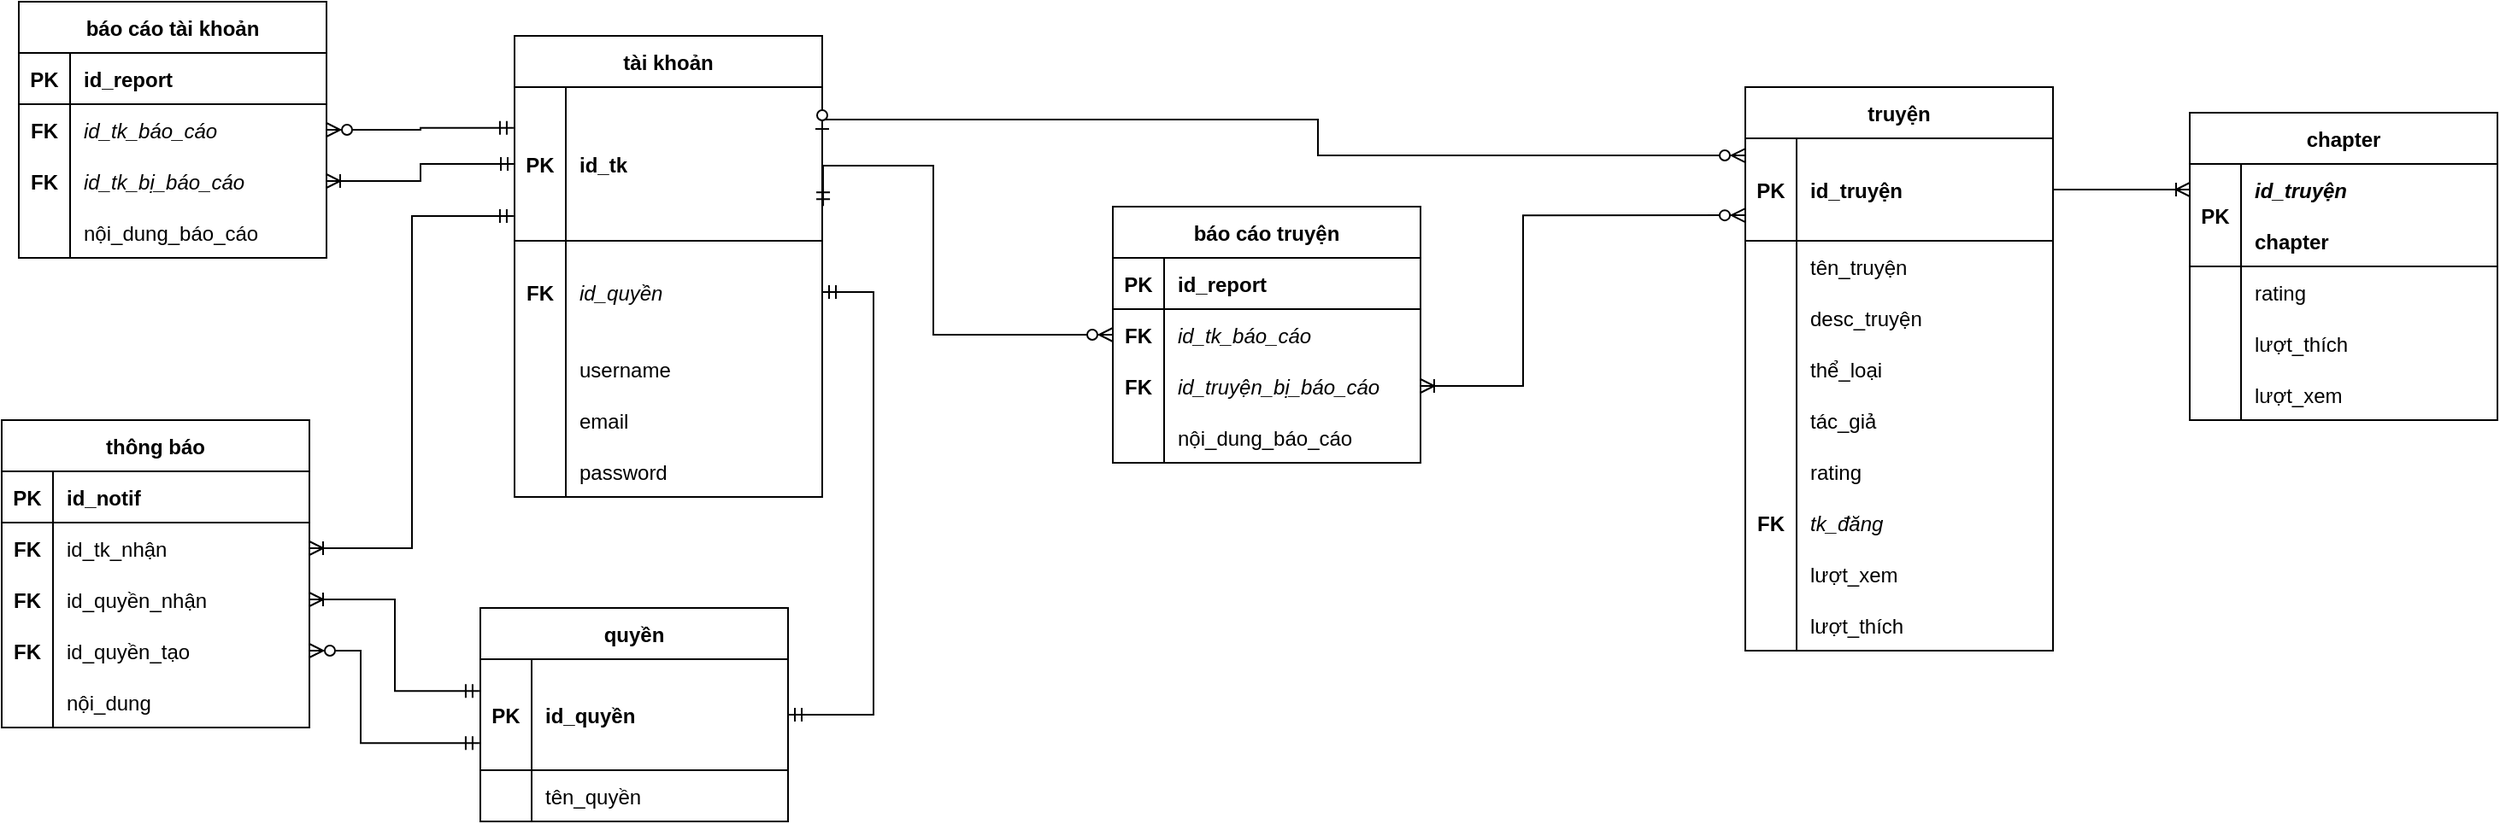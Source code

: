 <mxfile version="20.8.20" type="github"><diagram id="R2lEEEUBdFMjLlhIrx00" name="Page-1"><mxGraphModel dx="1580" dy="474" grid="1" gridSize="10" guides="1" tooltips="1" connect="1" arrows="1" fold="1" page="1" pageScale="1" pageWidth="850" pageHeight="1100" math="0" shadow="0" extFonts="Permanent Marker^https://fonts.googleapis.com/css?family=Permanent+Marker"><root><mxCell id="0"/><mxCell id="1" parent="0"/><mxCell id="GHKamP5YB_y3sNLGAk13-12" value="tài khoản" style="shape=table;startSize=30;container=1;collapsible=1;childLayout=tableLayout;fixedRows=1;rowLines=0;fontStyle=1;align=center;resizeLast=1;rounded=0;shadow=0;sketch=0;" vertex="1" parent="1"><mxGeometry x="90" y="170" width="180" height="270" as="geometry"/></mxCell><mxCell id="GHKamP5YB_y3sNLGAk13-13" value="" style="shape=tableRow;horizontal=0;startSize=0;swimlaneHead=0;swimlaneBody=0;fillColor=none;collapsible=0;dropTarget=0;points=[[0,0.5],[1,0.5]];portConstraint=eastwest;top=0;left=0;right=0;bottom=1;rounded=0;shadow=0;sketch=0;" vertex="1" parent="GHKamP5YB_y3sNLGAk13-12"><mxGeometry y="30" width="180" height="90" as="geometry"/></mxCell><mxCell id="GHKamP5YB_y3sNLGAk13-14" value="PK" style="shape=partialRectangle;connectable=0;fillColor=none;top=0;left=0;bottom=0;right=0;fontStyle=1;overflow=hidden;rounded=0;shadow=0;sketch=0;" vertex="1" parent="GHKamP5YB_y3sNLGAk13-13"><mxGeometry width="30" height="90" as="geometry"><mxRectangle width="30" height="90" as="alternateBounds"/></mxGeometry></mxCell><mxCell id="GHKamP5YB_y3sNLGAk13-15" value="id_tk" style="shape=partialRectangle;connectable=0;fillColor=none;top=0;left=0;bottom=0;right=0;align=left;spacingLeft=6;fontStyle=1;overflow=hidden;rounded=0;shadow=0;sketch=0;" vertex="1" parent="GHKamP5YB_y3sNLGAk13-13"><mxGeometry x="30" width="150" height="90" as="geometry"><mxRectangle width="150" height="90" as="alternateBounds"/></mxGeometry></mxCell><mxCell id="GHKamP5YB_y3sNLGAk13-104" value="" style="shape=tableRow;horizontal=0;startSize=0;swimlaneHead=0;swimlaneBody=0;fillColor=none;collapsible=0;dropTarget=0;points=[[0,0.5],[1,0.5]];portConstraint=eastwest;top=0;left=0;right=0;bottom=0;rounded=0;shadow=0;sketch=0;" vertex="1" parent="GHKamP5YB_y3sNLGAk13-12"><mxGeometry y="120" width="180" height="60" as="geometry"/></mxCell><mxCell id="GHKamP5YB_y3sNLGAk13-105" value="FK" style="shape=partialRectangle;connectable=0;fillColor=none;top=0;left=0;bottom=0;right=0;editable=1;overflow=hidden;rounded=0;shadow=0;sketch=0;fontStyle=1" vertex="1" parent="GHKamP5YB_y3sNLGAk13-104"><mxGeometry width="30" height="60" as="geometry"><mxRectangle width="30" height="60" as="alternateBounds"/></mxGeometry></mxCell><mxCell id="GHKamP5YB_y3sNLGAk13-106" value="id_quyền" style="shape=partialRectangle;connectable=0;fillColor=none;top=0;left=0;bottom=0;right=0;align=left;spacingLeft=6;overflow=hidden;rounded=0;shadow=0;sketch=0;fontStyle=2" vertex="1" parent="GHKamP5YB_y3sNLGAk13-104"><mxGeometry x="30" width="150" height="60" as="geometry"><mxRectangle width="150" height="60" as="alternateBounds"/></mxGeometry></mxCell><mxCell id="GHKamP5YB_y3sNLGAk13-16" value="" style="shape=tableRow;horizontal=0;startSize=0;swimlaneHead=0;swimlaneBody=0;fillColor=none;collapsible=0;dropTarget=0;points=[[0,0.5],[1,0.5]];portConstraint=eastwest;top=0;left=0;right=0;bottom=0;rounded=0;shadow=0;sketch=0;" vertex="1" parent="GHKamP5YB_y3sNLGAk13-12"><mxGeometry y="180" width="180" height="30" as="geometry"/></mxCell><mxCell id="GHKamP5YB_y3sNLGAk13-17" value="" style="shape=partialRectangle;connectable=0;fillColor=none;top=0;left=0;bottom=0;right=0;editable=1;overflow=hidden;rounded=0;shadow=0;sketch=0;" vertex="1" parent="GHKamP5YB_y3sNLGAk13-16"><mxGeometry width="30" height="30" as="geometry"><mxRectangle width="30" height="30" as="alternateBounds"/></mxGeometry></mxCell><mxCell id="GHKamP5YB_y3sNLGAk13-18" value="username" style="shape=partialRectangle;connectable=0;fillColor=none;top=0;left=0;bottom=0;right=0;align=left;spacingLeft=6;overflow=hidden;rounded=0;shadow=0;sketch=0;" vertex="1" parent="GHKamP5YB_y3sNLGAk13-16"><mxGeometry x="30" width="150" height="30" as="geometry"><mxRectangle width="150" height="30" as="alternateBounds"/></mxGeometry></mxCell><mxCell id="GHKamP5YB_y3sNLGAk13-19" value="" style="shape=tableRow;horizontal=0;startSize=0;swimlaneHead=0;swimlaneBody=0;fillColor=none;collapsible=0;dropTarget=0;points=[[0,0.5],[1,0.5]];portConstraint=eastwest;top=0;left=0;right=0;bottom=0;rounded=0;shadow=0;sketch=0;" vertex="1" parent="GHKamP5YB_y3sNLGAk13-12"><mxGeometry y="210" width="180" height="30" as="geometry"/></mxCell><mxCell id="GHKamP5YB_y3sNLGAk13-20" value="" style="shape=partialRectangle;connectable=0;fillColor=none;top=0;left=0;bottom=0;right=0;editable=1;overflow=hidden;rounded=0;shadow=0;sketch=0;" vertex="1" parent="GHKamP5YB_y3sNLGAk13-19"><mxGeometry width="30" height="30" as="geometry"><mxRectangle width="30" height="30" as="alternateBounds"/></mxGeometry></mxCell><mxCell id="GHKamP5YB_y3sNLGAk13-21" value="email" style="shape=partialRectangle;connectable=0;fillColor=none;top=0;left=0;bottom=0;right=0;align=left;spacingLeft=6;overflow=hidden;rounded=0;shadow=0;sketch=0;" vertex="1" parent="GHKamP5YB_y3sNLGAk13-19"><mxGeometry x="30" width="150" height="30" as="geometry"><mxRectangle width="150" height="30" as="alternateBounds"/></mxGeometry></mxCell><mxCell id="GHKamP5YB_y3sNLGAk13-22" value="" style="shape=tableRow;horizontal=0;startSize=0;swimlaneHead=0;swimlaneBody=0;fillColor=none;collapsible=0;dropTarget=0;points=[[0,0.5],[1,0.5]];portConstraint=eastwest;top=0;left=0;right=0;bottom=0;rounded=0;shadow=0;sketch=0;" vertex="1" parent="GHKamP5YB_y3sNLGAk13-12"><mxGeometry y="240" width="180" height="30" as="geometry"/></mxCell><mxCell id="GHKamP5YB_y3sNLGAk13-23" value="" style="shape=partialRectangle;connectable=0;fillColor=none;top=0;left=0;bottom=0;right=0;editable=1;overflow=hidden;rounded=0;shadow=0;sketch=0;" vertex="1" parent="GHKamP5YB_y3sNLGAk13-22"><mxGeometry width="30" height="30" as="geometry"><mxRectangle width="30" height="30" as="alternateBounds"/></mxGeometry></mxCell><mxCell id="GHKamP5YB_y3sNLGAk13-24" value="password" style="shape=partialRectangle;connectable=0;fillColor=none;top=0;left=0;bottom=0;right=0;align=left;spacingLeft=6;overflow=hidden;rounded=0;shadow=0;sketch=0;" vertex="1" parent="GHKamP5YB_y3sNLGAk13-22"><mxGeometry x="30" width="150" height="30" as="geometry"><mxRectangle width="150" height="30" as="alternateBounds"/></mxGeometry></mxCell><mxCell id="GHKamP5YB_y3sNLGAk13-25" value="báo cáo tài khoản" style="shape=table;startSize=30;container=1;collapsible=1;childLayout=tableLayout;fixedRows=1;rowLines=0;fontStyle=1;align=center;resizeLast=1;rounded=0;shadow=0;sketch=0;" vertex="1" parent="1"><mxGeometry x="-200" y="150" width="180" height="150" as="geometry"/></mxCell><mxCell id="GHKamP5YB_y3sNLGAk13-26" value="" style="shape=tableRow;horizontal=0;startSize=0;swimlaneHead=0;swimlaneBody=0;fillColor=none;collapsible=0;dropTarget=0;points=[[0,0.5],[1,0.5]];portConstraint=eastwest;top=0;left=0;right=0;bottom=1;rounded=0;shadow=0;sketch=0;" vertex="1" parent="GHKamP5YB_y3sNLGAk13-25"><mxGeometry y="30" width="180" height="30" as="geometry"/></mxCell><mxCell id="GHKamP5YB_y3sNLGAk13-27" value="PK" style="shape=partialRectangle;connectable=0;fillColor=none;top=0;left=0;bottom=0;right=0;fontStyle=1;overflow=hidden;rounded=0;shadow=0;sketch=0;" vertex="1" parent="GHKamP5YB_y3sNLGAk13-26"><mxGeometry width="30" height="30" as="geometry"><mxRectangle width="30" height="30" as="alternateBounds"/></mxGeometry></mxCell><mxCell id="GHKamP5YB_y3sNLGAk13-28" value="id_report" style="shape=partialRectangle;connectable=0;fillColor=none;top=0;left=0;bottom=0;right=0;align=left;spacingLeft=6;fontStyle=1;overflow=hidden;rounded=0;shadow=0;sketch=0;" vertex="1" parent="GHKamP5YB_y3sNLGAk13-26"><mxGeometry x="30" width="150" height="30" as="geometry"><mxRectangle width="150" height="30" as="alternateBounds"/></mxGeometry></mxCell><mxCell id="GHKamP5YB_y3sNLGAk13-29" value="" style="shape=tableRow;horizontal=0;startSize=0;swimlaneHead=0;swimlaneBody=0;fillColor=none;collapsible=0;dropTarget=0;points=[[0,0.5],[1,0.5]];portConstraint=eastwest;top=0;left=0;right=0;bottom=0;rounded=0;shadow=0;sketch=0;" vertex="1" parent="GHKamP5YB_y3sNLGAk13-25"><mxGeometry y="60" width="180" height="30" as="geometry"/></mxCell><mxCell id="GHKamP5YB_y3sNLGAk13-30" value="FK" style="shape=partialRectangle;connectable=0;fillColor=none;top=0;left=0;bottom=0;right=0;editable=1;overflow=hidden;rounded=0;shadow=0;sketch=0;fontStyle=1" vertex="1" parent="GHKamP5YB_y3sNLGAk13-29"><mxGeometry width="30" height="30" as="geometry"><mxRectangle width="30" height="30" as="alternateBounds"/></mxGeometry></mxCell><mxCell id="GHKamP5YB_y3sNLGAk13-31" value="id_tk_báo_cáo" style="shape=partialRectangle;connectable=0;fillColor=none;top=0;left=0;bottom=0;right=0;align=left;spacingLeft=6;overflow=hidden;rounded=0;shadow=0;sketch=0;fontStyle=2" vertex="1" parent="GHKamP5YB_y3sNLGAk13-29"><mxGeometry x="30" width="150" height="30" as="geometry"><mxRectangle width="150" height="30" as="alternateBounds"/></mxGeometry></mxCell><mxCell id="GHKamP5YB_y3sNLGAk13-32" value="" style="shape=tableRow;horizontal=0;startSize=0;swimlaneHead=0;swimlaneBody=0;fillColor=none;collapsible=0;dropTarget=0;points=[[0,0.5],[1,0.5]];portConstraint=eastwest;top=0;left=0;right=0;bottom=0;rounded=0;shadow=0;sketch=0;" vertex="1" parent="GHKamP5YB_y3sNLGAk13-25"><mxGeometry y="90" width="180" height="30" as="geometry"/></mxCell><mxCell id="GHKamP5YB_y3sNLGAk13-33" value="FK" style="shape=partialRectangle;connectable=0;fillColor=none;top=0;left=0;bottom=0;right=0;editable=1;overflow=hidden;rounded=0;shadow=0;sketch=0;fontStyle=1" vertex="1" parent="GHKamP5YB_y3sNLGAk13-32"><mxGeometry width="30" height="30" as="geometry"><mxRectangle width="30" height="30" as="alternateBounds"/></mxGeometry></mxCell><mxCell id="GHKamP5YB_y3sNLGAk13-34" value="id_tk_bị_báo_cáo" style="shape=partialRectangle;connectable=0;fillColor=none;top=0;left=0;bottom=0;right=0;align=left;spacingLeft=6;overflow=hidden;rounded=0;shadow=0;sketch=0;fontStyle=2" vertex="1" parent="GHKamP5YB_y3sNLGAk13-32"><mxGeometry x="30" width="150" height="30" as="geometry"><mxRectangle width="150" height="30" as="alternateBounds"/></mxGeometry></mxCell><mxCell id="GHKamP5YB_y3sNLGAk13-35" value="" style="shape=tableRow;horizontal=0;startSize=0;swimlaneHead=0;swimlaneBody=0;fillColor=none;collapsible=0;dropTarget=0;points=[[0,0.5],[1,0.5]];portConstraint=eastwest;top=0;left=0;right=0;bottom=0;rounded=0;shadow=0;sketch=0;" vertex="1" parent="GHKamP5YB_y3sNLGAk13-25"><mxGeometry y="120" width="180" height="30" as="geometry"/></mxCell><mxCell id="GHKamP5YB_y3sNLGAk13-36" value="" style="shape=partialRectangle;connectable=0;fillColor=none;top=0;left=0;bottom=0;right=0;editable=1;overflow=hidden;rounded=0;shadow=0;sketch=0;" vertex="1" parent="GHKamP5YB_y3sNLGAk13-35"><mxGeometry width="30" height="30" as="geometry"><mxRectangle width="30" height="30" as="alternateBounds"/></mxGeometry></mxCell><mxCell id="GHKamP5YB_y3sNLGAk13-37" value="nội_dung_báo_cáo" style="shape=partialRectangle;connectable=0;fillColor=none;top=0;left=0;bottom=0;right=0;align=left;spacingLeft=6;overflow=hidden;rounded=0;shadow=0;sketch=0;" vertex="1" parent="GHKamP5YB_y3sNLGAk13-35"><mxGeometry x="30" width="150" height="30" as="geometry"><mxRectangle width="150" height="30" as="alternateBounds"/></mxGeometry></mxCell><mxCell id="GHKamP5YB_y3sNLGAk13-51" value="truyện" style="shape=table;startSize=30;container=1;collapsible=1;childLayout=tableLayout;fixedRows=1;rowLines=0;fontStyle=1;align=center;resizeLast=1;rounded=0;shadow=0;sketch=0;" vertex="1" parent="1"><mxGeometry x="810" y="200" width="180" height="330" as="geometry"/></mxCell><mxCell id="GHKamP5YB_y3sNLGAk13-52" value="" style="shape=tableRow;horizontal=0;startSize=0;swimlaneHead=0;swimlaneBody=0;fillColor=none;collapsible=0;dropTarget=0;points=[[0,0.5],[1,0.5]];portConstraint=eastwest;top=0;left=0;right=0;bottom=1;rounded=0;shadow=0;sketch=0;" vertex="1" parent="GHKamP5YB_y3sNLGAk13-51"><mxGeometry y="30" width="180" height="60" as="geometry"/></mxCell><mxCell id="GHKamP5YB_y3sNLGAk13-53" value="PK" style="shape=partialRectangle;connectable=0;fillColor=none;top=0;left=0;bottom=0;right=0;fontStyle=1;overflow=hidden;rounded=0;shadow=0;sketch=0;" vertex="1" parent="GHKamP5YB_y3sNLGAk13-52"><mxGeometry width="30" height="60" as="geometry"><mxRectangle width="30" height="60" as="alternateBounds"/></mxGeometry></mxCell><mxCell id="GHKamP5YB_y3sNLGAk13-54" value="id_truyện" style="shape=partialRectangle;connectable=0;fillColor=none;top=0;left=0;bottom=0;right=0;align=left;spacingLeft=6;fontStyle=1;overflow=hidden;rounded=0;shadow=0;sketch=0;" vertex="1" parent="GHKamP5YB_y3sNLGAk13-52"><mxGeometry x="30" width="150" height="60" as="geometry"><mxRectangle width="150" height="60" as="alternateBounds"/></mxGeometry></mxCell><mxCell id="GHKamP5YB_y3sNLGAk13-81" value="" style="shape=tableRow;horizontal=0;startSize=0;swimlaneHead=0;swimlaneBody=0;fillColor=none;collapsible=0;dropTarget=0;points=[[0,0.5],[1,0.5]];portConstraint=eastwest;top=0;left=0;right=0;bottom=0;rounded=0;shadow=0;sketch=0;" vertex="1" parent="GHKamP5YB_y3sNLGAk13-51"><mxGeometry y="90" width="180" height="30" as="geometry"/></mxCell><mxCell id="GHKamP5YB_y3sNLGAk13-82" value="" style="shape=partialRectangle;connectable=0;fillColor=none;top=0;left=0;bottom=0;right=0;editable=1;overflow=hidden;rounded=0;shadow=0;sketch=0;" vertex="1" parent="GHKamP5YB_y3sNLGAk13-81"><mxGeometry width="30" height="30" as="geometry"><mxRectangle width="30" height="30" as="alternateBounds"/></mxGeometry></mxCell><mxCell id="GHKamP5YB_y3sNLGAk13-83" value="tên_truyện" style="shape=partialRectangle;connectable=0;fillColor=none;top=0;left=0;bottom=0;right=0;align=left;spacingLeft=6;overflow=hidden;rounded=0;shadow=0;sketch=0;" vertex="1" parent="GHKamP5YB_y3sNLGAk13-81"><mxGeometry x="30" width="150" height="30" as="geometry"><mxRectangle width="150" height="30" as="alternateBounds"/></mxGeometry></mxCell><mxCell id="GHKamP5YB_y3sNLGAk13-84" value="" style="shape=tableRow;horizontal=0;startSize=0;swimlaneHead=0;swimlaneBody=0;fillColor=none;collapsible=0;dropTarget=0;points=[[0,0.5],[1,0.5]];portConstraint=eastwest;top=0;left=0;right=0;bottom=0;rounded=0;shadow=0;sketch=0;" vertex="1" parent="GHKamP5YB_y3sNLGAk13-51"><mxGeometry y="120" width="180" height="30" as="geometry"/></mxCell><mxCell id="GHKamP5YB_y3sNLGAk13-85" value="" style="shape=partialRectangle;connectable=0;fillColor=none;top=0;left=0;bottom=0;right=0;editable=1;overflow=hidden;rounded=0;shadow=0;sketch=0;" vertex="1" parent="GHKamP5YB_y3sNLGAk13-84"><mxGeometry width="30" height="30" as="geometry"><mxRectangle width="30" height="30" as="alternateBounds"/></mxGeometry></mxCell><mxCell id="GHKamP5YB_y3sNLGAk13-86" value="desc_truyện" style="shape=partialRectangle;connectable=0;fillColor=none;top=0;left=0;bottom=0;right=0;align=left;spacingLeft=6;overflow=hidden;rounded=0;shadow=0;sketch=0;" vertex="1" parent="GHKamP5YB_y3sNLGAk13-84"><mxGeometry x="30" width="150" height="30" as="geometry"><mxRectangle width="150" height="30" as="alternateBounds"/></mxGeometry></mxCell><mxCell id="GHKamP5YB_y3sNLGAk13-87" value="" style="shape=tableRow;horizontal=0;startSize=0;swimlaneHead=0;swimlaneBody=0;fillColor=none;collapsible=0;dropTarget=0;points=[[0,0.5],[1,0.5]];portConstraint=eastwest;top=0;left=0;right=0;bottom=0;rounded=0;shadow=0;sketch=0;" vertex="1" parent="GHKamP5YB_y3sNLGAk13-51"><mxGeometry y="150" width="180" height="30" as="geometry"/></mxCell><mxCell id="GHKamP5YB_y3sNLGAk13-88" value="" style="shape=partialRectangle;connectable=0;fillColor=none;top=0;left=0;bottom=0;right=0;editable=1;overflow=hidden;rounded=0;shadow=0;sketch=0;" vertex="1" parent="GHKamP5YB_y3sNLGAk13-87"><mxGeometry width="30" height="30" as="geometry"><mxRectangle width="30" height="30" as="alternateBounds"/></mxGeometry></mxCell><mxCell id="GHKamP5YB_y3sNLGAk13-89" value="thể_loại" style="shape=partialRectangle;connectable=0;fillColor=none;top=0;left=0;bottom=0;right=0;align=left;spacingLeft=6;overflow=hidden;rounded=0;shadow=0;sketch=0;" vertex="1" parent="GHKamP5YB_y3sNLGAk13-87"><mxGeometry x="30" width="150" height="30" as="geometry"><mxRectangle width="150" height="30" as="alternateBounds"/></mxGeometry></mxCell><mxCell id="GHKamP5YB_y3sNLGAk13-108" value="" style="shape=tableRow;horizontal=0;startSize=0;swimlaneHead=0;swimlaneBody=0;fillColor=none;collapsible=0;dropTarget=0;points=[[0,0.5],[1,0.5]];portConstraint=eastwest;top=0;left=0;right=0;bottom=0;rounded=0;shadow=0;sketch=0;" vertex="1" parent="GHKamP5YB_y3sNLGAk13-51"><mxGeometry y="180" width="180" height="30" as="geometry"/></mxCell><mxCell id="GHKamP5YB_y3sNLGAk13-109" value="" style="shape=partialRectangle;connectable=0;fillColor=none;top=0;left=0;bottom=0;right=0;editable=1;overflow=hidden;rounded=0;shadow=0;sketch=0;" vertex="1" parent="GHKamP5YB_y3sNLGAk13-108"><mxGeometry width="30" height="30" as="geometry"><mxRectangle width="30" height="30" as="alternateBounds"/></mxGeometry></mxCell><mxCell id="GHKamP5YB_y3sNLGAk13-110" value="tác_giả" style="shape=partialRectangle;connectable=0;fillColor=none;top=0;left=0;bottom=0;right=0;align=left;spacingLeft=6;overflow=hidden;rounded=0;shadow=0;sketch=0;" vertex="1" parent="GHKamP5YB_y3sNLGAk13-108"><mxGeometry x="30" width="150" height="30" as="geometry"><mxRectangle width="150" height="30" as="alternateBounds"/></mxGeometry></mxCell><mxCell id="GHKamP5YB_y3sNLGAk13-119" value="" style="shape=tableRow;horizontal=0;startSize=0;swimlaneHead=0;swimlaneBody=0;fillColor=none;collapsible=0;dropTarget=0;points=[[0,0.5],[1,0.5]];portConstraint=eastwest;top=0;left=0;right=0;bottom=0;rounded=0;shadow=0;sketch=0;" vertex="1" parent="GHKamP5YB_y3sNLGAk13-51"><mxGeometry y="210" width="180" height="30" as="geometry"/></mxCell><mxCell id="GHKamP5YB_y3sNLGAk13-120" value="" style="shape=partialRectangle;connectable=0;fillColor=none;top=0;left=0;bottom=0;right=0;editable=1;overflow=hidden;rounded=0;shadow=0;sketch=0;" vertex="1" parent="GHKamP5YB_y3sNLGAk13-119"><mxGeometry width="30" height="30" as="geometry"><mxRectangle width="30" height="30" as="alternateBounds"/></mxGeometry></mxCell><mxCell id="GHKamP5YB_y3sNLGAk13-121" value="rating" style="shape=partialRectangle;connectable=0;fillColor=none;top=0;left=0;bottom=0;right=0;align=left;spacingLeft=6;overflow=hidden;rounded=0;shadow=0;sketch=0;" vertex="1" parent="GHKamP5YB_y3sNLGAk13-119"><mxGeometry x="30" width="150" height="30" as="geometry"><mxRectangle width="150" height="30" as="alternateBounds"/></mxGeometry></mxCell><mxCell id="GHKamP5YB_y3sNLGAk13-169" value="" style="shape=tableRow;horizontal=0;startSize=0;swimlaneHead=0;swimlaneBody=0;fillColor=none;collapsible=0;dropTarget=0;points=[[0,0.5],[1,0.5]];portConstraint=eastwest;top=0;left=0;right=0;bottom=0;rounded=0;shadow=0;sketch=0;strokeColor=default;" vertex="1" parent="GHKamP5YB_y3sNLGAk13-51"><mxGeometry y="240" width="180" height="30" as="geometry"/></mxCell><mxCell id="GHKamP5YB_y3sNLGAk13-170" value="FK" style="shape=partialRectangle;connectable=0;fillColor=none;top=0;left=0;bottom=0;right=0;editable=1;overflow=hidden;rounded=0;shadow=0;sketch=0;strokeColor=default;fontStyle=1" vertex="1" parent="GHKamP5YB_y3sNLGAk13-169"><mxGeometry width="30" height="30" as="geometry"><mxRectangle width="30" height="30" as="alternateBounds"/></mxGeometry></mxCell><mxCell id="GHKamP5YB_y3sNLGAk13-171" value="tk_đăng" style="shape=partialRectangle;connectable=0;fillColor=none;top=0;left=0;bottom=0;right=0;align=left;spacingLeft=6;overflow=hidden;rounded=0;shadow=0;sketch=0;strokeColor=default;fontStyle=2" vertex="1" parent="GHKamP5YB_y3sNLGAk13-169"><mxGeometry x="30" width="150" height="30" as="geometry"><mxRectangle width="150" height="30" as="alternateBounds"/></mxGeometry></mxCell><mxCell id="GHKamP5YB_y3sNLGAk13-116" value="" style="shape=tableRow;horizontal=0;startSize=0;swimlaneHead=0;swimlaneBody=0;fillColor=none;collapsible=0;dropTarget=0;points=[[0,0.5],[1,0.5]];portConstraint=eastwest;top=0;left=0;right=0;bottom=0;rounded=0;shadow=0;sketch=0;" vertex="1" parent="GHKamP5YB_y3sNLGAk13-51"><mxGeometry y="270" width="180" height="30" as="geometry"/></mxCell><mxCell id="GHKamP5YB_y3sNLGAk13-117" value="" style="shape=partialRectangle;connectable=0;fillColor=none;top=0;left=0;bottom=0;right=0;editable=1;overflow=hidden;rounded=0;shadow=0;sketch=0;" vertex="1" parent="GHKamP5YB_y3sNLGAk13-116"><mxGeometry width="30" height="30" as="geometry"><mxRectangle width="30" height="30" as="alternateBounds"/></mxGeometry></mxCell><mxCell id="GHKamP5YB_y3sNLGAk13-118" value="lượt_xem" style="shape=partialRectangle;connectable=0;fillColor=none;top=0;left=0;bottom=0;right=0;align=left;spacingLeft=6;overflow=hidden;rounded=0;shadow=0;sketch=0;" vertex="1" parent="GHKamP5YB_y3sNLGAk13-116"><mxGeometry x="30" width="150" height="30" as="geometry"><mxRectangle width="150" height="30" as="alternateBounds"/></mxGeometry></mxCell><mxCell id="GHKamP5YB_y3sNLGAk13-112" value="" style="shape=tableRow;horizontal=0;startSize=0;swimlaneHead=0;swimlaneBody=0;fillColor=none;collapsible=0;dropTarget=0;points=[[0,0.5],[1,0.5]];portConstraint=eastwest;top=0;left=0;right=0;bottom=0;rounded=0;shadow=0;sketch=0;" vertex="1" parent="GHKamP5YB_y3sNLGAk13-51"><mxGeometry y="300" width="180" height="30" as="geometry"/></mxCell><mxCell id="GHKamP5YB_y3sNLGAk13-113" value="" style="shape=partialRectangle;connectable=0;fillColor=none;top=0;left=0;bottom=0;right=0;editable=1;overflow=hidden;rounded=0;shadow=0;sketch=0;" vertex="1" parent="GHKamP5YB_y3sNLGAk13-112"><mxGeometry width="30" height="30" as="geometry"><mxRectangle width="30" height="30" as="alternateBounds"/></mxGeometry></mxCell><mxCell id="GHKamP5YB_y3sNLGAk13-114" value="lượt_thích" style="shape=partialRectangle;connectable=0;fillColor=none;top=0;left=0;bottom=0;right=0;align=left;spacingLeft=6;overflow=hidden;rounded=0;shadow=0;sketch=0;" vertex="1" parent="GHKamP5YB_y3sNLGAk13-112"><mxGeometry x="30" width="150" height="30" as="geometry"><mxRectangle width="150" height="30" as="alternateBounds"/></mxGeometry></mxCell><mxCell id="GHKamP5YB_y3sNLGAk13-64" value="thông báo" style="shape=table;startSize=30;container=1;collapsible=1;childLayout=tableLayout;fixedRows=1;rowLines=0;fontStyle=1;align=center;resizeLast=1;rounded=0;shadow=0;sketch=0;" vertex="1" parent="1"><mxGeometry x="-210" y="395" width="180" height="180" as="geometry"/></mxCell><mxCell id="GHKamP5YB_y3sNLGAk13-65" value="" style="shape=tableRow;horizontal=0;startSize=0;swimlaneHead=0;swimlaneBody=0;fillColor=none;collapsible=0;dropTarget=0;points=[[0,0.5],[1,0.5]];portConstraint=eastwest;top=0;left=0;right=0;bottom=1;rounded=0;shadow=0;sketch=0;" vertex="1" parent="GHKamP5YB_y3sNLGAk13-64"><mxGeometry y="30" width="180" height="30" as="geometry"/></mxCell><mxCell id="GHKamP5YB_y3sNLGAk13-66" value="PK" style="shape=partialRectangle;connectable=0;fillColor=none;top=0;left=0;bottom=0;right=0;fontStyle=1;overflow=hidden;rounded=0;shadow=0;sketch=0;" vertex="1" parent="GHKamP5YB_y3sNLGAk13-65"><mxGeometry width="30" height="30" as="geometry"><mxRectangle width="30" height="30" as="alternateBounds"/></mxGeometry></mxCell><mxCell id="GHKamP5YB_y3sNLGAk13-67" value="id_notif" style="shape=partialRectangle;connectable=0;fillColor=none;top=0;left=0;bottom=0;right=0;align=left;spacingLeft=6;fontStyle=1;overflow=hidden;rounded=0;shadow=0;sketch=0;" vertex="1" parent="GHKamP5YB_y3sNLGAk13-65"><mxGeometry x="30" width="150" height="30" as="geometry"><mxRectangle width="150" height="30" as="alternateBounds"/></mxGeometry></mxCell><mxCell id="GHKamP5YB_y3sNLGAk13-184" value="" style="shape=tableRow;horizontal=0;startSize=0;swimlaneHead=0;swimlaneBody=0;fillColor=none;collapsible=0;dropTarget=0;points=[[0,0.5],[1,0.5]];portConstraint=eastwest;top=0;left=0;right=0;bottom=0;rounded=0;shadow=0;sketch=0;strokeColor=default;" vertex="1" parent="GHKamP5YB_y3sNLGAk13-64"><mxGeometry y="60" width="180" height="30" as="geometry"/></mxCell><mxCell id="GHKamP5YB_y3sNLGAk13-185" value="FK" style="shape=partialRectangle;connectable=0;fillColor=none;top=0;left=0;bottom=0;right=0;editable=1;overflow=hidden;rounded=0;shadow=0;sketch=0;strokeColor=default;fontStyle=1" vertex="1" parent="GHKamP5YB_y3sNLGAk13-184"><mxGeometry width="30" height="30" as="geometry"><mxRectangle width="30" height="30" as="alternateBounds"/></mxGeometry></mxCell><mxCell id="GHKamP5YB_y3sNLGAk13-186" value="id_tk_nhận" style="shape=partialRectangle;connectable=0;fillColor=none;top=0;left=0;bottom=0;right=0;align=left;spacingLeft=6;overflow=hidden;rounded=0;shadow=0;sketch=0;strokeColor=default;" vertex="1" parent="GHKamP5YB_y3sNLGAk13-184"><mxGeometry x="30" width="150" height="30" as="geometry"><mxRectangle width="150" height="30" as="alternateBounds"/></mxGeometry></mxCell><mxCell id="GHKamP5YB_y3sNLGAk13-188" value="" style="shape=tableRow;horizontal=0;startSize=0;swimlaneHead=0;swimlaneBody=0;fillColor=none;collapsible=0;dropTarget=0;points=[[0,0.5],[1,0.5]];portConstraint=eastwest;top=0;left=0;right=0;bottom=0;rounded=0;shadow=0;sketch=0;strokeColor=default;" vertex="1" parent="GHKamP5YB_y3sNLGAk13-64"><mxGeometry y="90" width="180" height="30" as="geometry"/></mxCell><mxCell id="GHKamP5YB_y3sNLGAk13-189" value="FK" style="shape=partialRectangle;connectable=0;fillColor=none;top=0;left=0;bottom=0;right=0;editable=1;overflow=hidden;rounded=0;shadow=0;sketch=0;strokeColor=default;fontStyle=1" vertex="1" parent="GHKamP5YB_y3sNLGAk13-188"><mxGeometry width="30" height="30" as="geometry"><mxRectangle width="30" height="30" as="alternateBounds"/></mxGeometry></mxCell><mxCell id="GHKamP5YB_y3sNLGAk13-190" value="id_quyền_nhận" style="shape=partialRectangle;connectable=0;fillColor=none;top=0;left=0;bottom=0;right=0;align=left;spacingLeft=6;overflow=hidden;rounded=0;shadow=0;sketch=0;strokeColor=default;" vertex="1" parent="GHKamP5YB_y3sNLGAk13-188"><mxGeometry x="30" width="150" height="30" as="geometry"><mxRectangle width="150" height="30" as="alternateBounds"/></mxGeometry></mxCell><mxCell id="GHKamP5YB_y3sNLGAk13-180" value="" style="shape=tableRow;horizontal=0;startSize=0;swimlaneHead=0;swimlaneBody=0;fillColor=none;collapsible=0;dropTarget=0;points=[[0,0.5],[1,0.5]];portConstraint=eastwest;top=0;left=0;right=0;bottom=0;rounded=0;shadow=0;sketch=0;strokeColor=default;" vertex="1" parent="GHKamP5YB_y3sNLGAk13-64"><mxGeometry y="120" width="180" height="30" as="geometry"/></mxCell><mxCell id="GHKamP5YB_y3sNLGAk13-181" value="FK" style="shape=partialRectangle;connectable=0;fillColor=none;top=0;left=0;bottom=0;right=0;editable=1;overflow=hidden;rounded=0;shadow=0;sketch=0;strokeColor=default;fontStyle=1" vertex="1" parent="GHKamP5YB_y3sNLGAk13-180"><mxGeometry width="30" height="30" as="geometry"><mxRectangle width="30" height="30" as="alternateBounds"/></mxGeometry></mxCell><mxCell id="GHKamP5YB_y3sNLGAk13-182" value="id_quyền_tạo" style="shape=partialRectangle;connectable=0;fillColor=none;top=0;left=0;bottom=0;right=0;align=left;spacingLeft=6;overflow=hidden;rounded=0;shadow=0;sketch=0;strokeColor=default;" vertex="1" parent="GHKamP5YB_y3sNLGAk13-180"><mxGeometry x="30" width="150" height="30" as="geometry"><mxRectangle width="150" height="30" as="alternateBounds"/></mxGeometry></mxCell><mxCell id="GHKamP5YB_y3sNLGAk13-68" value="" style="shape=tableRow;horizontal=0;startSize=0;swimlaneHead=0;swimlaneBody=0;fillColor=none;collapsible=0;dropTarget=0;points=[[0,0.5],[1,0.5]];portConstraint=eastwest;top=0;left=0;right=0;bottom=0;rounded=0;shadow=0;sketch=0;" vertex="1" parent="GHKamP5YB_y3sNLGAk13-64"><mxGeometry y="150" width="180" height="30" as="geometry"/></mxCell><mxCell id="GHKamP5YB_y3sNLGAk13-69" value="" style="shape=partialRectangle;connectable=0;fillColor=none;top=0;left=0;bottom=0;right=0;editable=1;overflow=hidden;rounded=0;shadow=0;sketch=0;" vertex="1" parent="GHKamP5YB_y3sNLGAk13-68"><mxGeometry width="30" height="30" as="geometry"><mxRectangle width="30" height="30" as="alternateBounds"/></mxGeometry></mxCell><mxCell id="GHKamP5YB_y3sNLGAk13-70" value="nội_dung" style="shape=partialRectangle;connectable=0;fillColor=none;top=0;left=0;bottom=0;right=0;align=left;spacingLeft=6;overflow=hidden;rounded=0;shadow=0;sketch=0;" vertex="1" parent="GHKamP5YB_y3sNLGAk13-68"><mxGeometry x="30" width="150" height="30" as="geometry"><mxRectangle width="150" height="30" as="alternateBounds"/></mxGeometry></mxCell><mxCell id="GHKamP5YB_y3sNLGAk13-77" value="quyền" style="shape=table;startSize=30;container=1;collapsible=1;childLayout=tableLayout;fixedRows=1;rowLines=0;fontStyle=1;align=center;resizeLast=1;rounded=0;shadow=0;sketch=0;" vertex="1" parent="1"><mxGeometry x="70" y="505" width="180" height="125" as="geometry"/></mxCell><mxCell id="GHKamP5YB_y3sNLGAk13-78" value="" style="shape=tableRow;horizontal=0;startSize=0;swimlaneHead=0;swimlaneBody=0;fillColor=none;collapsible=0;dropTarget=0;points=[[0,0.5],[1,0.5]];portConstraint=eastwest;top=0;left=0;right=0;bottom=1;rounded=0;shadow=0;sketch=0;" vertex="1" parent="GHKamP5YB_y3sNLGAk13-77"><mxGeometry y="30" width="180" height="65" as="geometry"/></mxCell><mxCell id="GHKamP5YB_y3sNLGAk13-79" value="PK" style="shape=partialRectangle;connectable=0;fillColor=none;top=0;left=0;bottom=0;right=0;fontStyle=1;overflow=hidden;rounded=0;shadow=0;sketch=0;" vertex="1" parent="GHKamP5YB_y3sNLGAk13-78"><mxGeometry width="30" height="65" as="geometry"><mxRectangle width="30" height="65" as="alternateBounds"/></mxGeometry></mxCell><mxCell id="GHKamP5YB_y3sNLGAk13-80" value="id_quyền" style="shape=partialRectangle;connectable=0;fillColor=none;top=0;left=0;bottom=0;right=0;align=left;spacingLeft=6;fontStyle=1;overflow=hidden;rounded=0;shadow=0;sketch=0;" vertex="1" parent="GHKamP5YB_y3sNLGAk13-78"><mxGeometry x="30" width="150" height="65" as="geometry"><mxRectangle width="150" height="65" as="alternateBounds"/></mxGeometry></mxCell><mxCell id="GHKamP5YB_y3sNLGAk13-58" value="" style="shape=tableRow;horizontal=0;startSize=0;swimlaneHead=0;swimlaneBody=0;fillColor=none;collapsible=0;dropTarget=0;points=[[0,0.5],[1,0.5]];portConstraint=eastwest;top=0;left=0;right=0;bottom=0;rounded=0;shadow=0;sketch=0;" vertex="1" parent="GHKamP5YB_y3sNLGAk13-77"><mxGeometry y="95" width="180" height="30" as="geometry"/></mxCell><mxCell id="GHKamP5YB_y3sNLGAk13-59" value="" style="shape=partialRectangle;connectable=0;fillColor=none;top=0;left=0;bottom=0;right=0;editable=1;overflow=hidden;rounded=0;shadow=0;sketch=0;" vertex="1" parent="GHKamP5YB_y3sNLGAk13-58"><mxGeometry width="30" height="30" as="geometry"><mxRectangle width="30" height="30" as="alternateBounds"/></mxGeometry></mxCell><mxCell id="GHKamP5YB_y3sNLGAk13-60" value="tên_quyền" style="shape=partialRectangle;connectable=0;fillColor=none;top=0;left=0;bottom=0;right=0;align=left;spacingLeft=6;overflow=hidden;rounded=0;shadow=0;sketch=0;" vertex="1" parent="GHKamP5YB_y3sNLGAk13-58"><mxGeometry x="30" width="150" height="30" as="geometry"><mxRectangle width="150" height="30" as="alternateBounds"/></mxGeometry></mxCell><mxCell id="GHKamP5YB_y3sNLGAk13-122" value="chapter" style="shape=table;startSize=30;container=1;collapsible=1;childLayout=tableLayout;fixedRows=1;rowLines=0;fontStyle=1;align=center;resizeLast=1;rounded=0;shadow=0;sketch=0;" vertex="1" parent="1"><mxGeometry x="1070" y="215" width="180" height="180" as="geometry"/></mxCell><mxCell id="GHKamP5YB_y3sNLGAk13-147" value="" style="shape=tableRow;horizontal=0;startSize=0;swimlaneHead=0;swimlaneBody=0;fillColor=none;collapsible=0;dropTarget=0;points=[[0,0.5],[1,0.5]];portConstraint=eastwest;top=0;left=0;right=0;bottom=0;rounded=0;shadow=0;sketch=0;strokeColor=default;" vertex="1" parent="GHKamP5YB_y3sNLGAk13-122"><mxGeometry y="30" width="180" height="30" as="geometry"/></mxCell><mxCell id="GHKamP5YB_y3sNLGAk13-148" value="PK" style="shape=partialRectangle;connectable=0;fillColor=none;top=0;left=0;bottom=0;right=0;editable=1;overflow=hidden;rounded=0;shadow=0;sketch=0;strokeColor=default;fontStyle=1;rowspan=2;colspan=1;" vertex="1" parent="GHKamP5YB_y3sNLGAk13-147"><mxGeometry width="30" height="60" as="geometry"><mxRectangle width="30" height="30" as="alternateBounds"/></mxGeometry></mxCell><mxCell id="GHKamP5YB_y3sNLGAk13-149" value="id_truyện" style="shape=partialRectangle;connectable=0;fillColor=none;top=0;left=0;bottom=0;right=0;align=left;spacingLeft=6;overflow=hidden;rounded=0;shadow=0;sketch=0;strokeColor=default;fontStyle=3" vertex="1" parent="GHKamP5YB_y3sNLGAk13-147"><mxGeometry x="30" width="150" height="30" as="geometry"><mxRectangle width="150" height="30" as="alternateBounds"/></mxGeometry></mxCell><mxCell id="GHKamP5YB_y3sNLGAk13-143" value="" style="shape=tableRow;horizontal=0;startSize=0;swimlaneHead=0;swimlaneBody=0;fillColor=none;collapsible=0;dropTarget=0;points=[[0,0.5],[1,0.5]];portConstraint=eastwest;top=0;left=0;right=0;bottom=1;rounded=0;shadow=0;sketch=0;strokeColor=default;" vertex="1" parent="GHKamP5YB_y3sNLGAk13-122"><mxGeometry y="60" width="180" height="30" as="geometry"/></mxCell><mxCell id="GHKamP5YB_y3sNLGAk13-144" value="" style="shape=partialRectangle;connectable=0;fillColor=none;top=0;left=0;bottom=0;right=0;fontStyle=1;overflow=hidden;rounded=0;shadow=0;sketch=0;strokeColor=default;" vertex="1" visible="0" parent="GHKamP5YB_y3sNLGAk13-143"><mxGeometry width="30" height="30" as="geometry"><mxRectangle width="30" height="30" as="alternateBounds"/></mxGeometry></mxCell><mxCell id="GHKamP5YB_y3sNLGAk13-145" value="chapter" style="shape=partialRectangle;connectable=0;fillColor=none;top=0;left=0;bottom=0;right=0;align=left;spacingLeft=6;fontStyle=1;overflow=hidden;rounded=0;shadow=0;sketch=0;strokeColor=default;" vertex="1" parent="GHKamP5YB_y3sNLGAk13-143"><mxGeometry x="30" width="150" height="30" as="geometry"><mxRectangle width="150" height="30" as="alternateBounds"/></mxGeometry></mxCell><mxCell id="GHKamP5YB_y3sNLGAk13-48" value="" style="shape=tableRow;horizontal=0;startSize=0;swimlaneHead=0;swimlaneBody=0;fillColor=none;collapsible=0;dropTarget=0;points=[[0,0.5],[1,0.5]];portConstraint=eastwest;top=0;left=0;right=0;bottom=0;rounded=0;shadow=0;sketch=0;" vertex="1" parent="GHKamP5YB_y3sNLGAk13-122"><mxGeometry y="90" width="180" height="30" as="geometry"/></mxCell><mxCell id="GHKamP5YB_y3sNLGAk13-49" value="" style="shape=partialRectangle;connectable=0;fillColor=none;top=0;left=0;bottom=0;right=0;editable=1;overflow=hidden;rounded=0;shadow=0;sketch=0;" vertex="1" parent="GHKamP5YB_y3sNLGAk13-48"><mxGeometry width="30" height="30" as="geometry"><mxRectangle width="30" height="30" as="alternateBounds"/></mxGeometry></mxCell><mxCell id="GHKamP5YB_y3sNLGAk13-50" value="rating" style="shape=partialRectangle;connectable=0;fillColor=none;top=0;left=0;bottom=0;right=0;align=left;spacingLeft=6;overflow=hidden;rounded=0;shadow=0;sketch=0;" vertex="1" parent="GHKamP5YB_y3sNLGAk13-48"><mxGeometry x="30" width="150" height="30" as="geometry"><mxRectangle width="150" height="30" as="alternateBounds"/></mxGeometry></mxCell><mxCell id="GHKamP5YB_y3sNLGAk13-45" value="" style="shape=tableRow;horizontal=0;startSize=0;swimlaneHead=0;swimlaneBody=0;fillColor=none;collapsible=0;dropTarget=0;points=[[0,0.5],[1,0.5]];portConstraint=eastwest;top=0;left=0;right=0;bottom=0;rounded=0;shadow=0;sketch=0;" vertex="1" parent="GHKamP5YB_y3sNLGAk13-122"><mxGeometry y="120" width="180" height="30" as="geometry"/></mxCell><mxCell id="GHKamP5YB_y3sNLGAk13-46" value="" style="shape=partialRectangle;connectable=0;fillColor=none;top=0;left=0;bottom=0;right=0;editable=1;overflow=hidden;rounded=0;shadow=0;sketch=0;" vertex="1" parent="GHKamP5YB_y3sNLGAk13-45"><mxGeometry width="30" height="30" as="geometry"><mxRectangle width="30" height="30" as="alternateBounds"/></mxGeometry></mxCell><mxCell id="GHKamP5YB_y3sNLGAk13-47" value="lượt_thích" style="shape=partialRectangle;connectable=0;fillColor=none;top=0;left=0;bottom=0;right=0;align=left;spacingLeft=6;overflow=hidden;rounded=0;shadow=0;sketch=0;" vertex="1" parent="GHKamP5YB_y3sNLGAk13-45"><mxGeometry x="30" width="150" height="30" as="geometry"><mxRectangle width="150" height="30" as="alternateBounds"/></mxGeometry></mxCell><mxCell id="GHKamP5YB_y3sNLGAk13-42" value="" style="shape=tableRow;horizontal=0;startSize=0;swimlaneHead=0;swimlaneBody=0;fillColor=none;collapsible=0;dropTarget=0;points=[[0,0.5],[1,0.5]];portConstraint=eastwest;top=0;left=0;right=0;bottom=0;rounded=0;shadow=0;sketch=0;" vertex="1" parent="GHKamP5YB_y3sNLGAk13-122"><mxGeometry y="150" width="180" height="30" as="geometry"/></mxCell><mxCell id="GHKamP5YB_y3sNLGAk13-43" value="" style="shape=partialRectangle;connectable=0;fillColor=none;top=0;left=0;bottom=0;right=0;editable=1;overflow=hidden;rounded=0;shadow=0;sketch=0;" vertex="1" parent="GHKamP5YB_y3sNLGAk13-42"><mxGeometry width="30" height="30" as="geometry"><mxRectangle width="30" height="30" as="alternateBounds"/></mxGeometry></mxCell><mxCell id="GHKamP5YB_y3sNLGAk13-44" value="lượt_xem" style="shape=partialRectangle;connectable=0;fillColor=none;top=0;left=0;bottom=0;right=0;align=left;spacingLeft=6;overflow=hidden;rounded=0;shadow=0;sketch=0;" vertex="1" parent="GHKamP5YB_y3sNLGAk13-42"><mxGeometry x="30" width="150" height="30" as="geometry"><mxRectangle width="150" height="30" as="alternateBounds"/></mxGeometry></mxCell><mxCell id="GHKamP5YB_y3sNLGAk13-151" style="edgeStyle=orthogonalEdgeStyle;rounded=0;orthogonalLoop=1;jettySize=auto;html=1;endArrow=ERoneToMany;endFill=0;" edge="1" parent="1" source="GHKamP5YB_y3sNLGAk13-52" target="GHKamP5YB_y3sNLGAk13-147"><mxGeometry relative="1" as="geometry"/></mxCell><mxCell id="GHKamP5YB_y3sNLGAk13-154" value="" style="edgeStyle=entityRelationEdgeStyle;fontSize=12;html=1;endArrow=ERmandOne;startArrow=ERmandOne;rounded=0;entryX=1;entryY=0.5;entryDx=0;entryDy=0;" edge="1" parent="1" target="GHKamP5YB_y3sNLGAk13-78"><mxGeometry width="100" height="100" relative="1" as="geometry"><mxPoint x="270" y="320" as="sourcePoint"/><mxPoint x="490" y="310" as="targetPoint"/></mxGeometry></mxCell><mxCell id="GHKamP5YB_y3sNLGAk13-155" value="báo cáo truyện" style="shape=table;startSize=30;container=1;collapsible=1;childLayout=tableLayout;fixedRows=1;rowLines=0;fontStyle=1;align=center;resizeLast=1;rounded=0;shadow=0;sketch=0;" vertex="1" parent="1"><mxGeometry x="440" y="270" width="180" height="150" as="geometry"/></mxCell><mxCell id="GHKamP5YB_y3sNLGAk13-156" value="" style="shape=tableRow;horizontal=0;startSize=0;swimlaneHead=0;swimlaneBody=0;fillColor=none;collapsible=0;dropTarget=0;points=[[0,0.5],[1,0.5]];portConstraint=eastwest;top=0;left=0;right=0;bottom=1;rounded=0;shadow=0;sketch=0;" vertex="1" parent="GHKamP5YB_y3sNLGAk13-155"><mxGeometry y="30" width="180" height="30" as="geometry"/></mxCell><mxCell id="GHKamP5YB_y3sNLGAk13-157" value="PK" style="shape=partialRectangle;connectable=0;fillColor=none;top=0;left=0;bottom=0;right=0;fontStyle=1;overflow=hidden;rounded=0;shadow=0;sketch=0;" vertex="1" parent="GHKamP5YB_y3sNLGAk13-156"><mxGeometry width="30" height="30" as="geometry"><mxRectangle width="30" height="30" as="alternateBounds"/></mxGeometry></mxCell><mxCell id="GHKamP5YB_y3sNLGAk13-158" value="id_report" style="shape=partialRectangle;connectable=0;fillColor=none;top=0;left=0;bottom=0;right=0;align=left;spacingLeft=6;fontStyle=1;overflow=hidden;rounded=0;shadow=0;sketch=0;" vertex="1" parent="GHKamP5YB_y3sNLGAk13-156"><mxGeometry x="30" width="150" height="30" as="geometry"><mxRectangle width="150" height="30" as="alternateBounds"/></mxGeometry></mxCell><mxCell id="GHKamP5YB_y3sNLGAk13-159" value="" style="shape=tableRow;horizontal=0;startSize=0;swimlaneHead=0;swimlaneBody=0;fillColor=none;collapsible=0;dropTarget=0;points=[[0,0.5],[1,0.5]];portConstraint=eastwest;top=0;left=0;right=0;bottom=0;rounded=0;shadow=0;sketch=0;" vertex="1" parent="GHKamP5YB_y3sNLGAk13-155"><mxGeometry y="60" width="180" height="30" as="geometry"/></mxCell><mxCell id="GHKamP5YB_y3sNLGAk13-160" value="FK" style="shape=partialRectangle;connectable=0;fillColor=none;top=0;left=0;bottom=0;right=0;editable=1;overflow=hidden;rounded=0;shadow=0;sketch=0;fontStyle=1" vertex="1" parent="GHKamP5YB_y3sNLGAk13-159"><mxGeometry width="30" height="30" as="geometry"><mxRectangle width="30" height="30" as="alternateBounds"/></mxGeometry></mxCell><mxCell id="GHKamP5YB_y3sNLGAk13-161" value="id_tk_báo_cáo" style="shape=partialRectangle;connectable=0;fillColor=none;top=0;left=0;bottom=0;right=0;align=left;spacingLeft=6;overflow=hidden;rounded=0;shadow=0;sketch=0;fontStyle=2" vertex="1" parent="GHKamP5YB_y3sNLGAk13-159"><mxGeometry x="30" width="150" height="30" as="geometry"><mxRectangle width="150" height="30" as="alternateBounds"/></mxGeometry></mxCell><mxCell id="GHKamP5YB_y3sNLGAk13-162" value="" style="shape=tableRow;horizontal=0;startSize=0;swimlaneHead=0;swimlaneBody=0;fillColor=none;collapsible=0;dropTarget=0;points=[[0,0.5],[1,0.5]];portConstraint=eastwest;top=0;left=0;right=0;bottom=0;rounded=0;shadow=0;sketch=0;" vertex="1" parent="GHKamP5YB_y3sNLGAk13-155"><mxGeometry y="90" width="180" height="30" as="geometry"/></mxCell><mxCell id="GHKamP5YB_y3sNLGAk13-163" value="FK" style="shape=partialRectangle;connectable=0;fillColor=none;top=0;left=0;bottom=0;right=0;editable=1;overflow=hidden;rounded=0;shadow=0;sketch=0;fontStyle=1" vertex="1" parent="GHKamP5YB_y3sNLGAk13-162"><mxGeometry width="30" height="30" as="geometry"><mxRectangle width="30" height="30" as="alternateBounds"/></mxGeometry></mxCell><mxCell id="GHKamP5YB_y3sNLGAk13-164" value="id_truyện_bị_báo_cáo" style="shape=partialRectangle;connectable=0;fillColor=none;top=0;left=0;bottom=0;right=0;align=left;spacingLeft=6;overflow=hidden;rounded=0;shadow=0;sketch=0;fontStyle=2" vertex="1" parent="GHKamP5YB_y3sNLGAk13-162"><mxGeometry x="30" width="150" height="30" as="geometry"><mxRectangle width="150" height="30" as="alternateBounds"/></mxGeometry></mxCell><mxCell id="GHKamP5YB_y3sNLGAk13-165" value="" style="shape=tableRow;horizontal=0;startSize=0;swimlaneHead=0;swimlaneBody=0;fillColor=none;collapsible=0;dropTarget=0;points=[[0,0.5],[1,0.5]];portConstraint=eastwest;top=0;left=0;right=0;bottom=0;rounded=0;shadow=0;sketch=0;" vertex="1" parent="GHKamP5YB_y3sNLGAk13-155"><mxGeometry y="120" width="180" height="30" as="geometry"/></mxCell><mxCell id="GHKamP5YB_y3sNLGAk13-166" value="" style="shape=partialRectangle;connectable=0;fillColor=none;top=0;left=0;bottom=0;right=0;editable=1;overflow=hidden;rounded=0;shadow=0;sketch=0;" vertex="1" parent="GHKamP5YB_y3sNLGAk13-165"><mxGeometry width="30" height="30" as="geometry"><mxRectangle width="30" height="30" as="alternateBounds"/></mxGeometry></mxCell><mxCell id="GHKamP5YB_y3sNLGAk13-167" value="nội_dung_báo_cáo" style="shape=partialRectangle;connectable=0;fillColor=none;top=0;left=0;bottom=0;right=0;align=left;spacingLeft=6;overflow=hidden;rounded=0;shadow=0;sketch=0;" vertex="1" parent="GHKamP5YB_y3sNLGAk13-165"><mxGeometry x="30" width="150" height="30" as="geometry"><mxRectangle width="150" height="30" as="alternateBounds"/></mxGeometry></mxCell><mxCell id="GHKamP5YB_y3sNLGAk13-173" value="" style="edgeStyle=orthogonalEdgeStyle;fontSize=12;html=1;endArrow=ERzeroToMany;startArrow=ERzeroToOne;rounded=0;exitX=1;exitY=0.317;exitDx=0;exitDy=0;exitPerimeter=0;entryX=0;entryY=0.167;entryDx=0;entryDy=0;entryPerimeter=0;" edge="1" parent="1" source="GHKamP5YB_y3sNLGAk13-13" target="GHKamP5YB_y3sNLGAk13-52"><mxGeometry width="100" height="100" relative="1" as="geometry"><mxPoint x="280" y="170" as="sourcePoint"/><mxPoint x="530" y="-65" as="targetPoint"/><Array as="points"><mxPoint x="560" y="219"/><mxPoint x="560" y="240"/></Array></mxGeometry></mxCell><mxCell id="GHKamP5YB_y3sNLGAk13-174" value="" style="edgeStyle=orthogonalEdgeStyle;fontSize=12;html=1;endArrow=ERzeroToMany;startArrow=ERmandOne;rounded=0;entryX=0;entryY=0.5;entryDx=0;entryDy=0;exitX=1.003;exitY=0.774;exitDx=0;exitDy=0;exitPerimeter=0;" edge="1" parent="1" source="GHKamP5YB_y3sNLGAk13-13" target="GHKamP5YB_y3sNLGAk13-159"><mxGeometry width="100" height="100" relative="1" as="geometry"><mxPoint x="260" y="240" as="sourcePoint"/><mxPoint x="360" y="310" as="targetPoint"/><Array as="points"><mxPoint x="335" y="246"/><mxPoint x="335" y="345"/></Array></mxGeometry></mxCell><mxCell id="GHKamP5YB_y3sNLGAk13-176" value="" style="edgeStyle=orthogonalEdgeStyle;fontSize=12;html=1;endArrow=ERoneToMany;startArrow=ERzeroToMany;rounded=0;entryX=1;entryY=0.5;entryDx=0;entryDy=0;exitX=0;exitY=0.751;exitDx=0;exitDy=0;exitPerimeter=0;" edge="1" parent="1" source="GHKamP5YB_y3sNLGAk13-52" target="GHKamP5YB_y3sNLGAk13-162"><mxGeometry width="100" height="100" relative="1" as="geometry"><mxPoint x="450" y="40" as="sourcePoint"/><mxPoint x="490" y="50" as="targetPoint"/><Array as="points"><mxPoint x="680" y="275"/><mxPoint x="680" y="375"/></Array></mxGeometry></mxCell><mxCell id="GHKamP5YB_y3sNLGAk13-177" value="" style="edgeStyle=orthogonalEdgeStyle;fontSize=12;html=1;endArrow=ERzeroToMany;startArrow=ERmandOne;rounded=0;entryX=1;entryY=0.5;entryDx=0;entryDy=0;exitX=-0.003;exitY=0.265;exitDx=0;exitDy=0;exitPerimeter=0;" edge="1" parent="1" source="GHKamP5YB_y3sNLGAk13-13" target="GHKamP5YB_y3sNLGAk13-29"><mxGeometry width="100" height="100" relative="1" as="geometry"><mxPoint x="30" y="310" as="sourcePoint"/><mxPoint x="130" y="210" as="targetPoint"/></mxGeometry></mxCell><mxCell id="GHKamP5YB_y3sNLGAk13-178" value="" style="edgeStyle=orthogonalEdgeStyle;fontSize=12;html=1;endArrow=ERoneToMany;startArrow=ERmandOne;rounded=0;entryX=1;entryY=0.5;entryDx=0;entryDy=0;exitX=0;exitY=0.5;exitDx=0;exitDy=0;" edge="1" parent="1" source="GHKamP5YB_y3sNLGAk13-13" target="GHKamP5YB_y3sNLGAk13-32"><mxGeometry width="100" height="100" relative="1" as="geometry"><mxPoint x="80" y="243" as="sourcePoint"/><mxPoint x="70" y="390" as="targetPoint"/></mxGeometry></mxCell><mxCell id="GHKamP5YB_y3sNLGAk13-192" value="" style="edgeStyle=orthogonalEdgeStyle;fontSize=12;html=1;endArrow=ERzeroToMany;startArrow=ERmandOne;rounded=0;exitX=-0.003;exitY=0.755;exitDx=0;exitDy=0;exitPerimeter=0;entryX=1;entryY=0.5;entryDx=0;entryDy=0;" edge="1" parent="1" source="GHKamP5YB_y3sNLGAk13-78" target="GHKamP5YB_y3sNLGAk13-180"><mxGeometry width="100" height="100" relative="1" as="geometry"><mxPoint x="79" y="388.95" as="sourcePoint"/><mxPoint x="10" y="380" as="targetPoint"/><Array as="points"><mxPoint y="584"/><mxPoint y="530"/></Array></mxGeometry></mxCell><mxCell id="GHKamP5YB_y3sNLGAk13-193" value="" style="edgeStyle=orthogonalEdgeStyle;fontSize=12;html=1;endArrow=ERoneToMany;startArrow=ERmandOne;rounded=0;entryX=1;entryY=0.5;entryDx=0;entryDy=0;exitX=-0.003;exitY=0.286;exitDx=0;exitDy=0;exitPerimeter=0;" edge="1" parent="1" source="GHKamP5YB_y3sNLGAk13-78" target="GHKamP5YB_y3sNLGAk13-188"><mxGeometry width="100" height="100" relative="1" as="geometry"><mxPoint x="90" y="388" as="sourcePoint"/><mxPoint x="-19" y="380" as="targetPoint"/></mxGeometry></mxCell><mxCell id="GHKamP5YB_y3sNLGAk13-194" value="" style="edgeStyle=orthogonalEdgeStyle;fontSize=12;html=1;endArrow=ERoneToMany;startArrow=ERmandOne;rounded=0;entryX=1;entryY=0.5;entryDx=0;entryDy=0;exitX=-0.003;exitY=0.839;exitDx=0;exitDy=0;exitPerimeter=0;" edge="1" parent="1" source="GHKamP5YB_y3sNLGAk13-13" target="GHKamP5YB_y3sNLGAk13-184"><mxGeometry width="100" height="100" relative="1" as="geometry"><mxPoint x="109" y="474" as="sourcePoint"/><mxPoint x="10" y="420" as="targetPoint"/></mxGeometry></mxCell></root></mxGraphModel></diagram></mxfile>